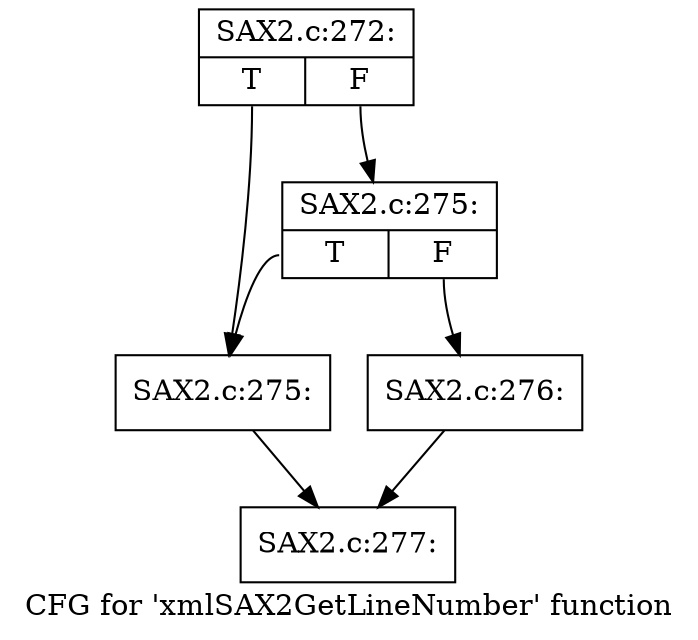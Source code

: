 digraph "CFG for 'xmlSAX2GetLineNumber' function" {
	label="CFG for 'xmlSAX2GetLineNumber' function";

	Node0x4106a20 [shape=record,label="{SAX2.c:272:|{<s0>T|<s1>F}}"];
	Node0x4106a20:s0 -> Node0x3f5f6f0;
	Node0x4106a20:s1 -> Node0x3f5f790;
	Node0x3f5f790 [shape=record,label="{SAX2.c:275:|{<s0>T|<s1>F}}"];
	Node0x3f5f790:s0 -> Node0x3f5f6f0;
	Node0x3f5f790:s1 -> Node0x3f5f740;
	Node0x3f5f6f0 [shape=record,label="{SAX2.c:275:}"];
	Node0x3f5f6f0 -> Node0x41065a0;
	Node0x3f5f740 [shape=record,label="{SAX2.c:276:}"];
	Node0x3f5f740 -> Node0x41065a0;
	Node0x41065a0 [shape=record,label="{SAX2.c:277:}"];
}

